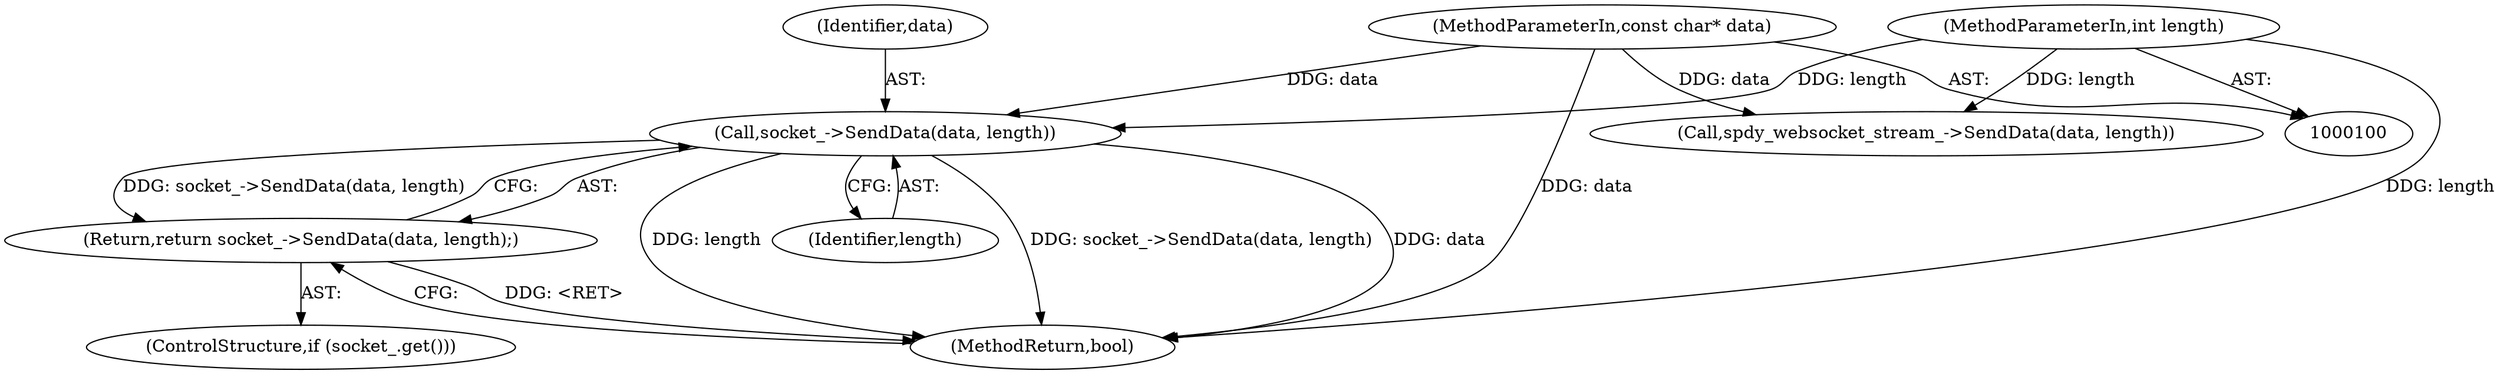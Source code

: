 digraph "0_Chrome_5dc90e57abcc7f0489e7ae09a3e687e9c6f4fad5_0@API" {
"1000115" [label="(Call,socket_->SendData(data, length))"];
"1000101" [label="(MethodParameterIn,const char* data)"];
"1000102" [label="(MethodParameterIn,int length)"];
"1000114" [label="(Return,return socket_->SendData(data, length);)"];
"1000109" [label="(Call,spdy_websocket_stream_->SendData(data, length))"];
"1000114" [label="(Return,return socket_->SendData(data, length);)"];
"1000120" [label="(MethodReturn,bool)"];
"1000116" [label="(Identifier,data)"];
"1000115" [label="(Call,socket_->SendData(data, length))"];
"1000101" [label="(MethodParameterIn,const char* data)"];
"1000112" [label="(ControlStructure,if (socket_.get()))"];
"1000117" [label="(Identifier,length)"];
"1000102" [label="(MethodParameterIn,int length)"];
"1000115" -> "1000114"  [label="AST: "];
"1000115" -> "1000117"  [label="CFG: "];
"1000116" -> "1000115"  [label="AST: "];
"1000117" -> "1000115"  [label="AST: "];
"1000114" -> "1000115"  [label="CFG: "];
"1000115" -> "1000120"  [label="DDG: length"];
"1000115" -> "1000120"  [label="DDG: socket_->SendData(data, length)"];
"1000115" -> "1000120"  [label="DDG: data"];
"1000115" -> "1000114"  [label="DDG: socket_->SendData(data, length)"];
"1000101" -> "1000115"  [label="DDG: data"];
"1000102" -> "1000115"  [label="DDG: length"];
"1000101" -> "1000100"  [label="AST: "];
"1000101" -> "1000120"  [label="DDG: data"];
"1000101" -> "1000109"  [label="DDG: data"];
"1000102" -> "1000100"  [label="AST: "];
"1000102" -> "1000120"  [label="DDG: length"];
"1000102" -> "1000109"  [label="DDG: length"];
"1000114" -> "1000112"  [label="AST: "];
"1000120" -> "1000114"  [label="CFG: "];
"1000114" -> "1000120"  [label="DDG: <RET>"];
}
